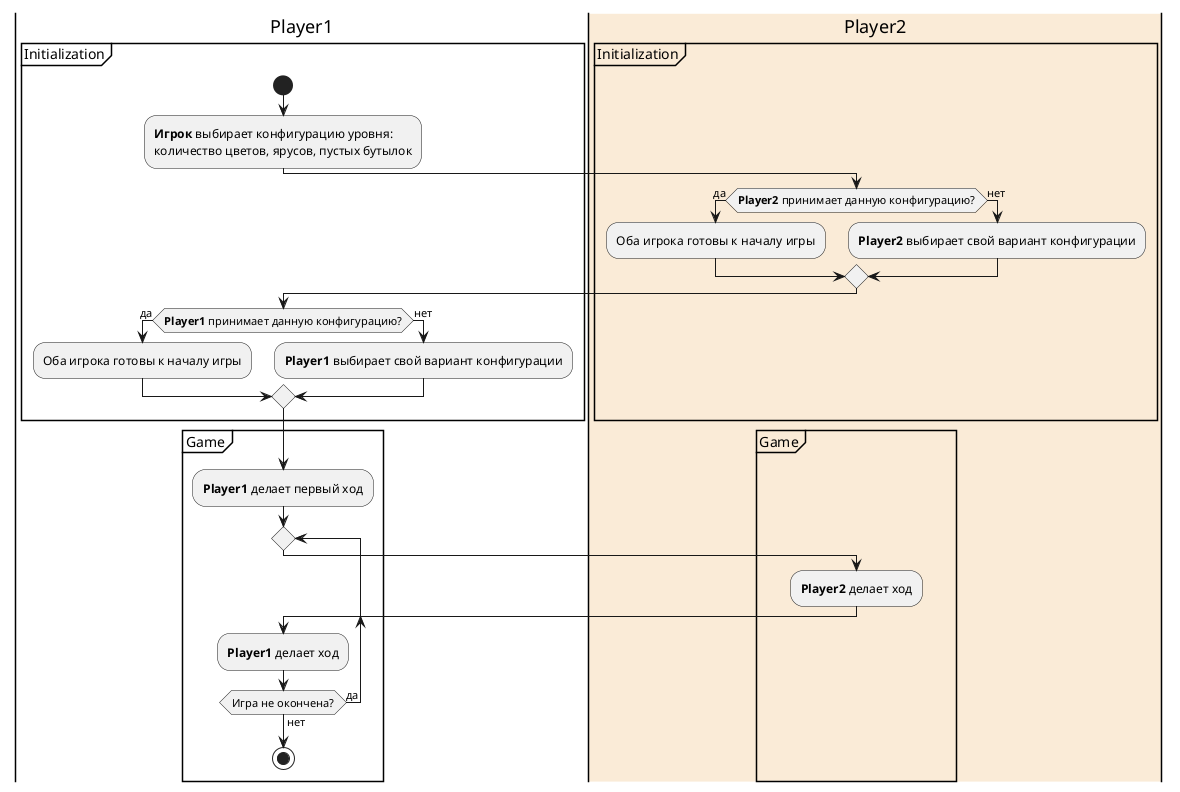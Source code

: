 @startuml Activity
|Player1|
partition Initialization {
    start
    :**Игрок** выбирает конфигурацию уровня:
    количество цветов, ярусов, пустых бутылок;
    |#AntiqueWhite|Player2|
    if (**Player2** принимает данную конфигурацию?) then (да)
                :Оба игрока готовы к началу игры;
            else (нет)
                :**Player2** выбирает свой вариант конфигурации;
        endif
    |Player1|
    if (**Player1** принимает данную конфигурацию?) then (да)
                :Оба игрока готовы к началу игры;
            else (нет)
                :**Player1** выбирает свой вариант конфигурации;
        endif
}
partition Game {
    :**Player1** делает первый ход;
    repeat
    |Player2|
    :**Player2** делает ход;
    |Player1|
    :**Player1** делает ход;
    repeat while (Игра не окончена?) is (да) not (нет)
    stop
}
@enduml
